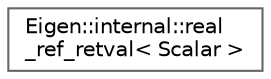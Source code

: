 digraph "Graphical Class Hierarchy"
{
 // LATEX_PDF_SIZE
  bgcolor="transparent";
  edge [fontname=Helvetica,fontsize=10,labelfontname=Helvetica,labelfontsize=10];
  node [fontname=Helvetica,fontsize=10,shape=box,height=0.2,width=0.4];
  rankdir="LR";
  Node0 [id="Node000000",label="Eigen::internal::real\l_ref_retval\< Scalar \>",height=0.2,width=0.4,color="grey40", fillcolor="white", style="filled",URL="$structEigen_1_1internal_1_1real__ref__retval.html",tooltip=" "];
}
